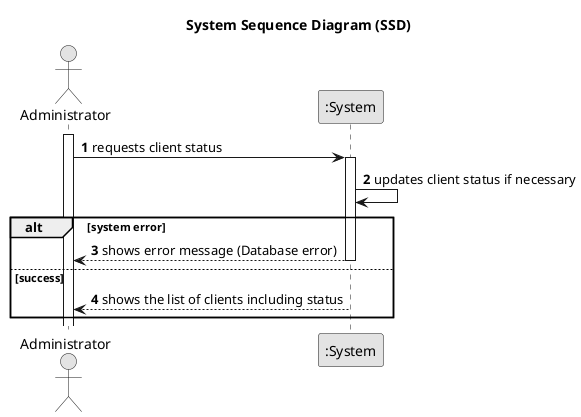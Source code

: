 @startuml
skinparam monochrome true
skinparam packageStyle rectangle
skinparam shadowing false

title System Sequence Diagram (SSD)

autonumber

actor "Administrator" as ADM
participant ":System" as System

activate ADM

    ADM -> System : requests client status
    activate System

    System -> System : updates client status if necessary

    alt system error
        System --> ADM : shows error message (Database error)
        deactivate System
    else success
        System --> ADM : shows the list of clients including status
        deactivate System
    end

@enduml

